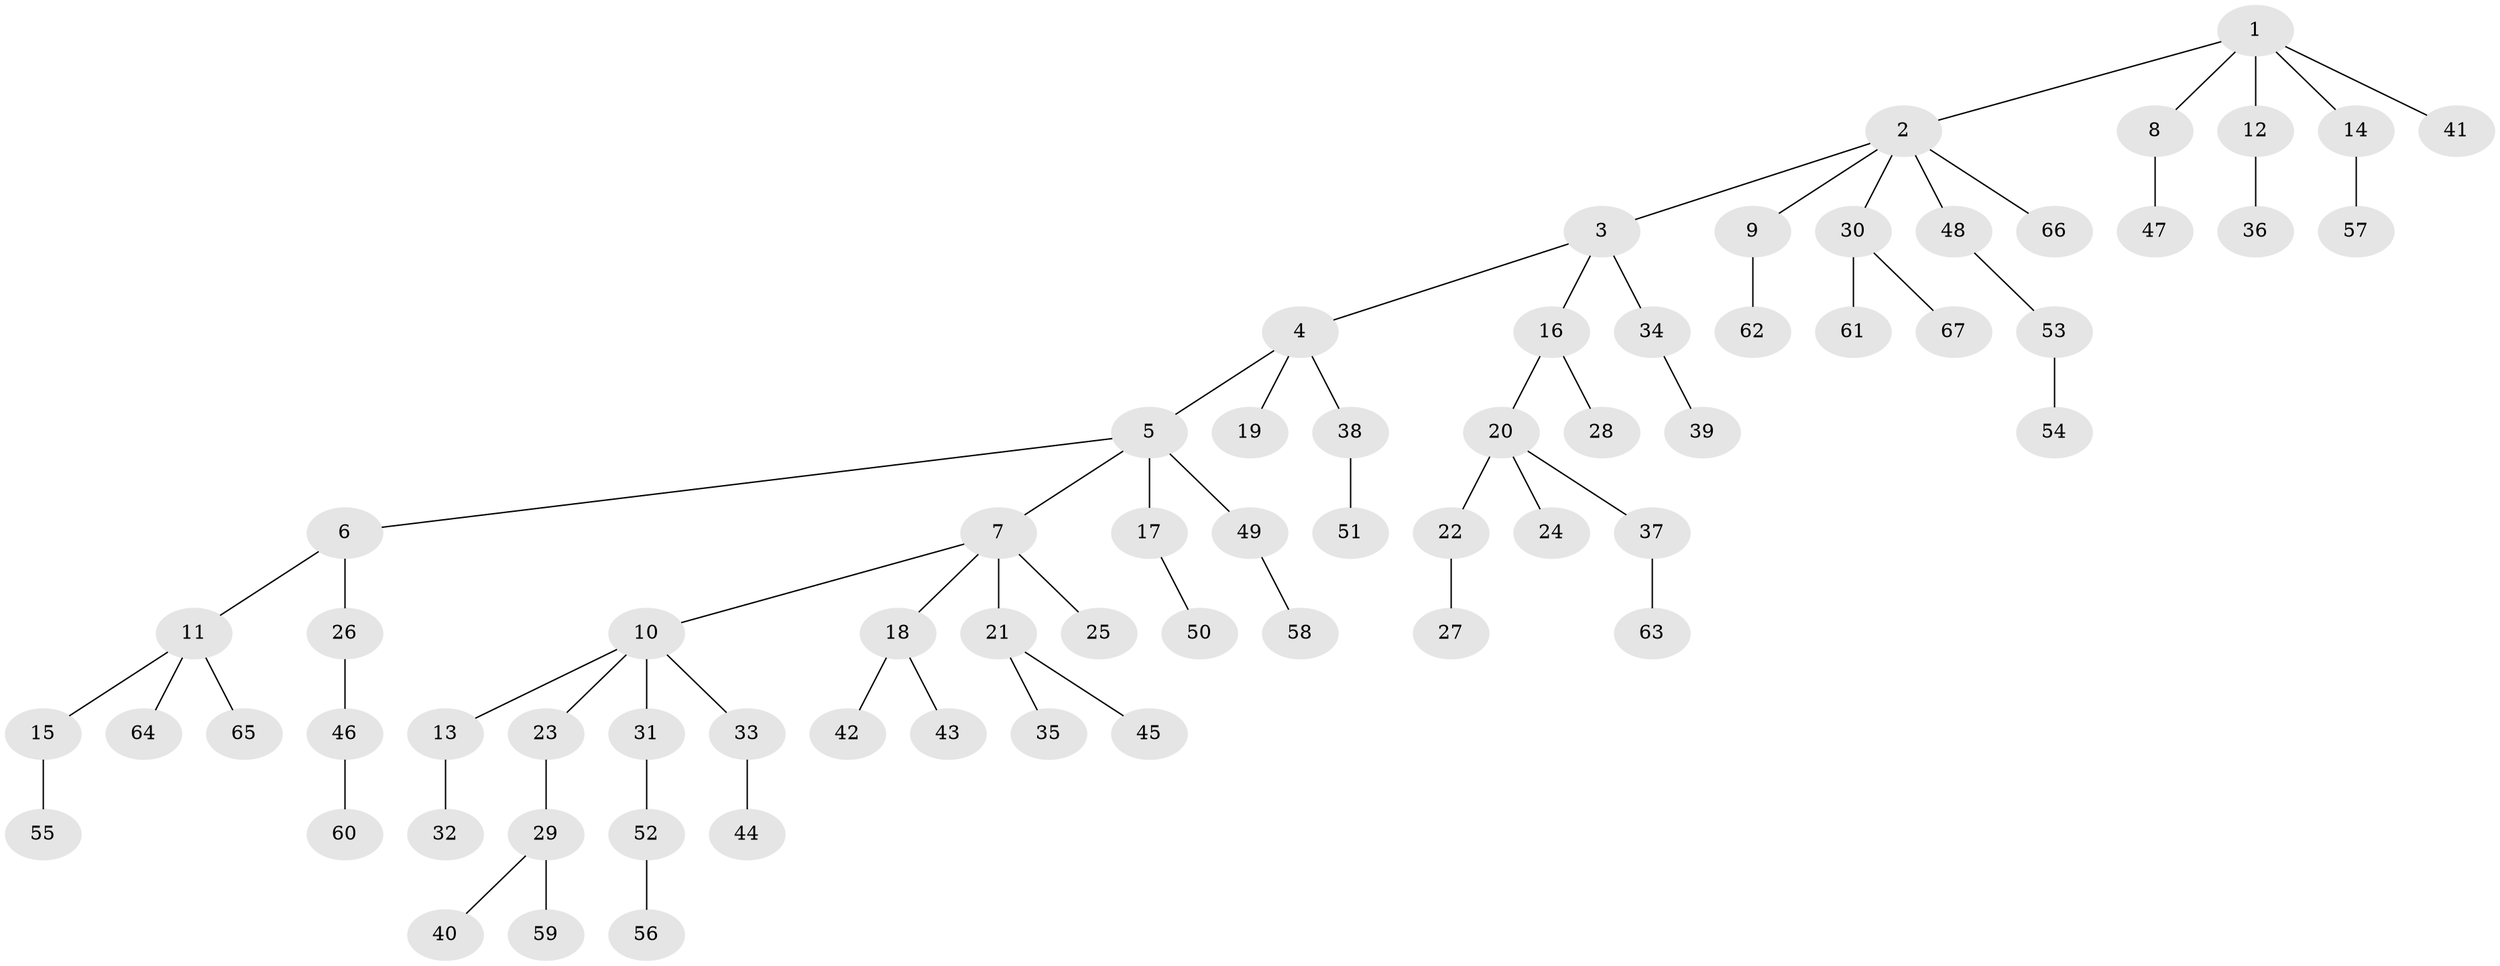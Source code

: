 // coarse degree distribution, {9: 0.023809523809523808, 5: 0.07142857142857142, 3: 0.09523809523809523, 6: 0.023809523809523808, 1: 0.6190476190476191, 2: 0.16666666666666666}
// Generated by graph-tools (version 1.1) at 2025/52/02/27/25 19:52:10]
// undirected, 67 vertices, 66 edges
graph export_dot {
graph [start="1"]
  node [color=gray90,style=filled];
  1;
  2;
  3;
  4;
  5;
  6;
  7;
  8;
  9;
  10;
  11;
  12;
  13;
  14;
  15;
  16;
  17;
  18;
  19;
  20;
  21;
  22;
  23;
  24;
  25;
  26;
  27;
  28;
  29;
  30;
  31;
  32;
  33;
  34;
  35;
  36;
  37;
  38;
  39;
  40;
  41;
  42;
  43;
  44;
  45;
  46;
  47;
  48;
  49;
  50;
  51;
  52;
  53;
  54;
  55;
  56;
  57;
  58;
  59;
  60;
  61;
  62;
  63;
  64;
  65;
  66;
  67;
  1 -- 2;
  1 -- 8;
  1 -- 12;
  1 -- 14;
  1 -- 41;
  2 -- 3;
  2 -- 9;
  2 -- 30;
  2 -- 48;
  2 -- 66;
  3 -- 4;
  3 -- 16;
  3 -- 34;
  4 -- 5;
  4 -- 19;
  4 -- 38;
  5 -- 6;
  5 -- 7;
  5 -- 17;
  5 -- 49;
  6 -- 11;
  6 -- 26;
  7 -- 10;
  7 -- 18;
  7 -- 21;
  7 -- 25;
  8 -- 47;
  9 -- 62;
  10 -- 13;
  10 -- 23;
  10 -- 31;
  10 -- 33;
  11 -- 15;
  11 -- 64;
  11 -- 65;
  12 -- 36;
  13 -- 32;
  14 -- 57;
  15 -- 55;
  16 -- 20;
  16 -- 28;
  17 -- 50;
  18 -- 42;
  18 -- 43;
  20 -- 22;
  20 -- 24;
  20 -- 37;
  21 -- 35;
  21 -- 45;
  22 -- 27;
  23 -- 29;
  26 -- 46;
  29 -- 40;
  29 -- 59;
  30 -- 61;
  30 -- 67;
  31 -- 52;
  33 -- 44;
  34 -- 39;
  37 -- 63;
  38 -- 51;
  46 -- 60;
  48 -- 53;
  49 -- 58;
  52 -- 56;
  53 -- 54;
}
